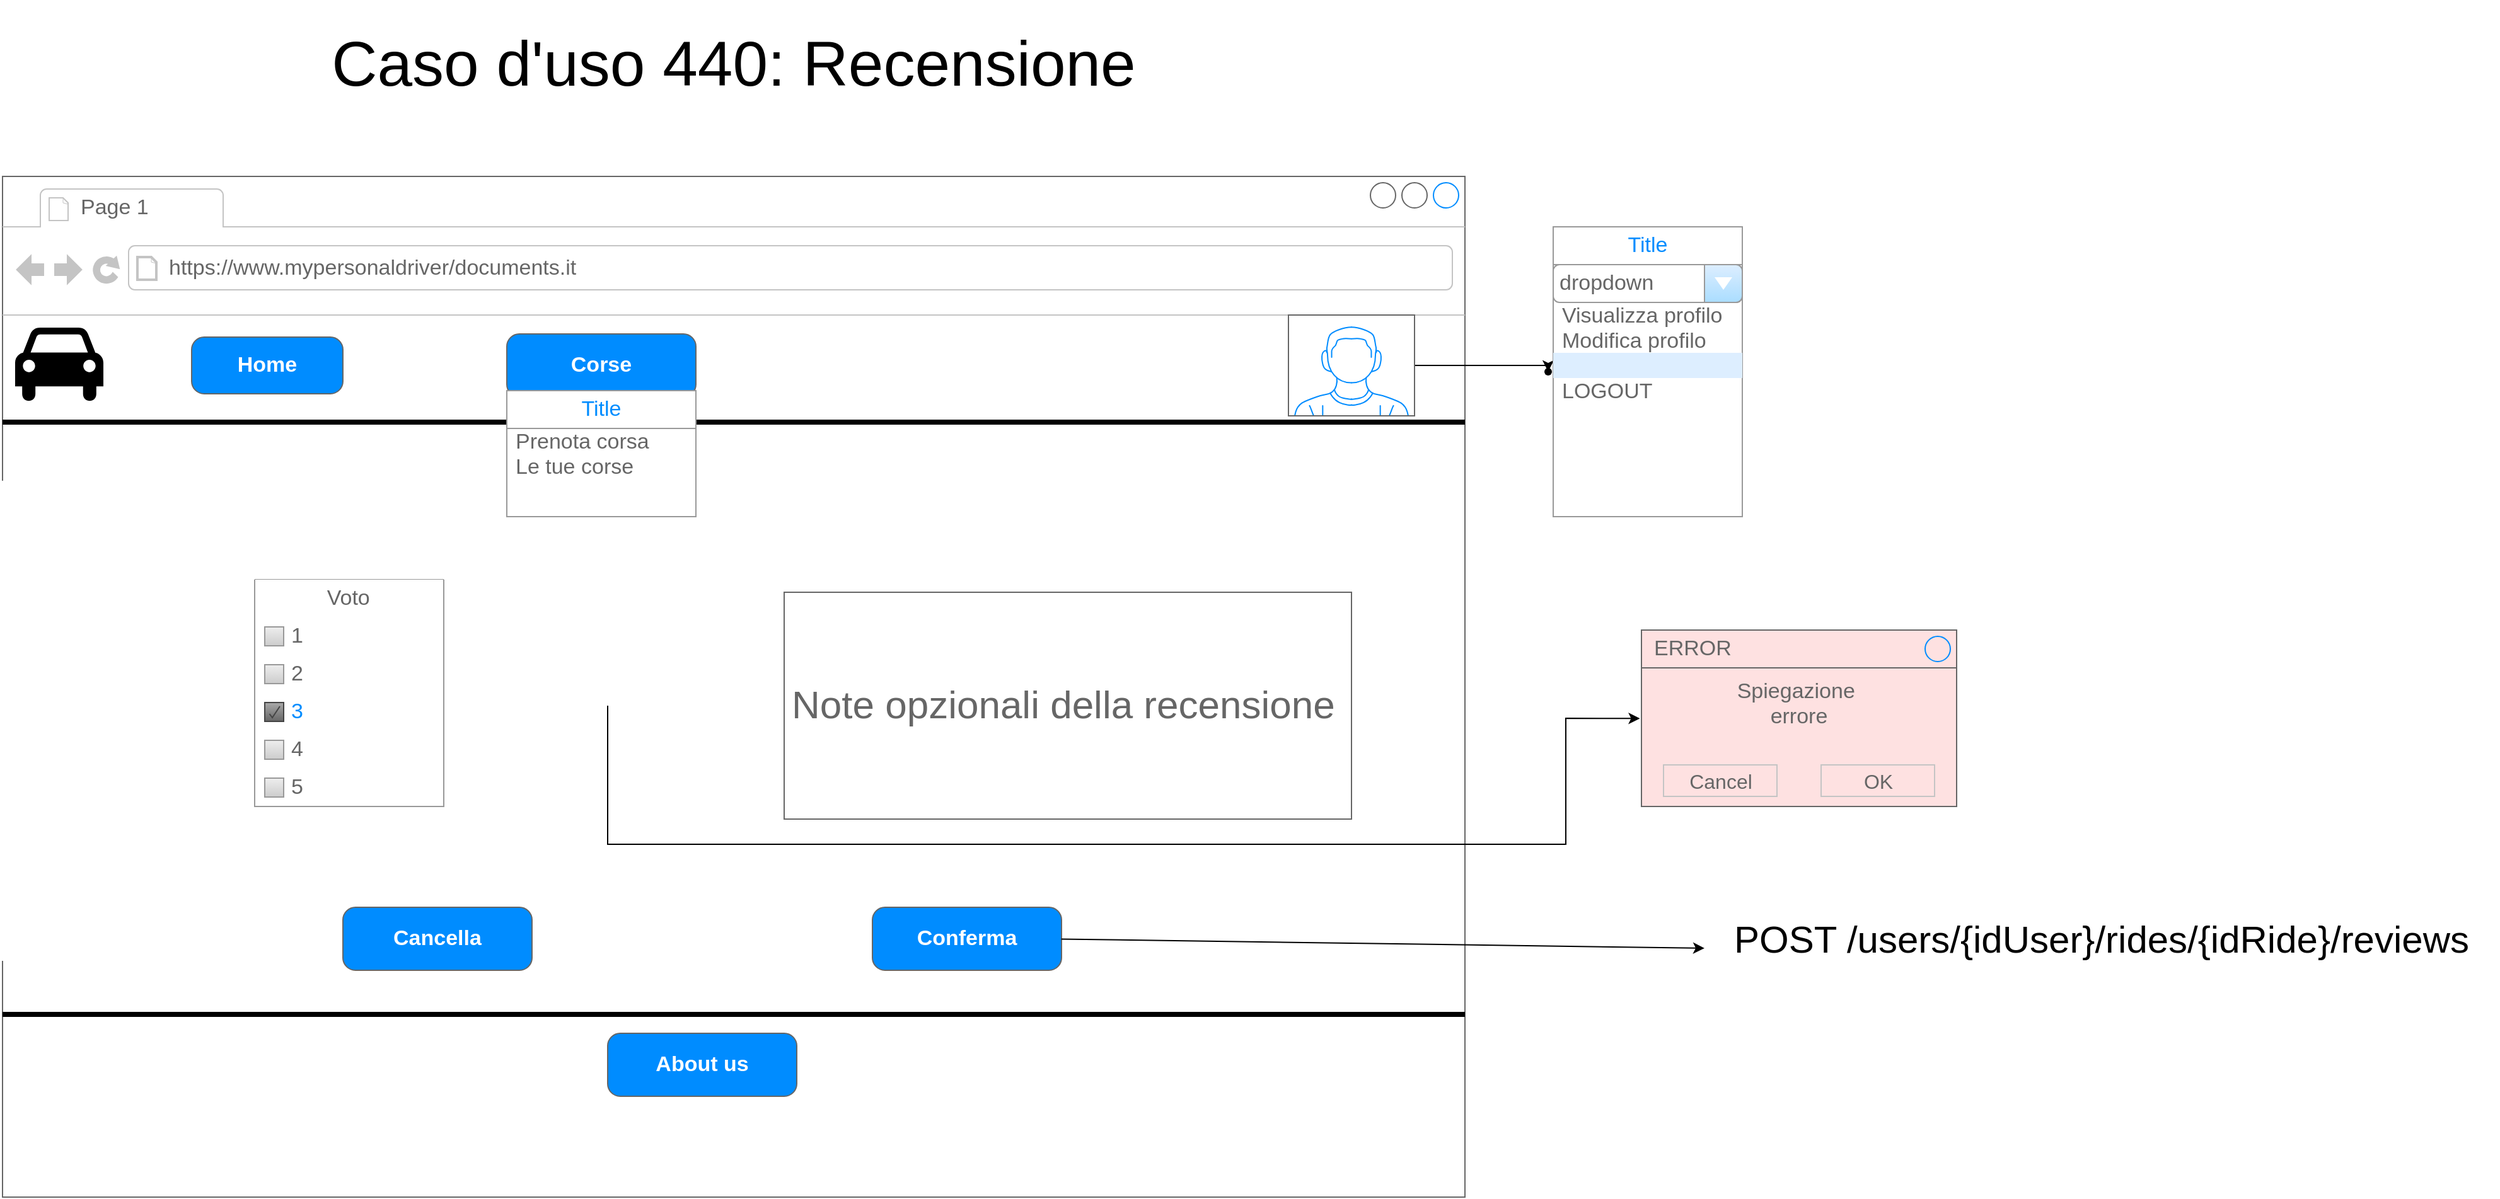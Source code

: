 <mxfile version="24.8.4">
  <diagram name="Pagina-1" id="EJrOZ2GIt7mjjmMNtmOI">
    <mxGraphModel dx="2139" dy="2207" grid="1" gridSize="10" guides="1" tooltips="1" connect="1" arrows="1" fold="1" page="1" pageScale="1" pageWidth="827" pageHeight="1169" math="0" shadow="0">
      <root>
        <mxCell id="0" />
        <mxCell id="1" parent="0" />
        <mxCell id="ErnYhEEOo7ahbGE3ESCM-1" value="" style="strokeWidth=1;shadow=0;dashed=0;align=center;html=1;shape=mxgraph.mockup.containers.browserWindow;rSize=0;strokeColor=#666666;strokeColor2=#008cff;strokeColor3=#c4c4c4;mainText=,;recursiveResize=0;" vertex="1" parent="1">
          <mxGeometry x="40" y="-10" width="1160" height="810" as="geometry" />
        </mxCell>
        <mxCell id="ErnYhEEOo7ahbGE3ESCM-2" value="Page 1" style="strokeWidth=1;shadow=0;dashed=0;align=center;html=1;shape=mxgraph.mockup.containers.anchor;fontSize=17;fontColor=#666666;align=left;whiteSpace=wrap;" vertex="1" parent="ErnYhEEOo7ahbGE3ESCM-1">
          <mxGeometry x="60" y="12" width="110" height="26" as="geometry" />
        </mxCell>
        <mxCell id="ErnYhEEOo7ahbGE3ESCM-3" value="https://www.mypersonaldriver/documents.it" style="strokeWidth=1;shadow=0;dashed=0;align=center;html=1;shape=mxgraph.mockup.containers.anchor;rSize=0;fontSize=17;fontColor=#666666;align=left;" vertex="1" parent="ErnYhEEOo7ahbGE3ESCM-1">
          <mxGeometry x="130" y="60" width="250" height="26" as="geometry" />
        </mxCell>
        <mxCell id="ErnYhEEOo7ahbGE3ESCM-6" value="" style="line;strokeWidth=4;html=1;perimeter=backbonePerimeter;points=[];outlineConnect=0;" vertex="1" parent="ErnYhEEOo7ahbGE3ESCM-1">
          <mxGeometry y="190" width="1160" height="10" as="geometry" />
        </mxCell>
        <mxCell id="ErnYhEEOo7ahbGE3ESCM-7" value="" style="shape=mxgraph.signs.transportation.car_4;html=1;pointerEvents=1;fillColor=#000000;strokeColor=none;verticalLabelPosition=bottom;verticalAlign=top;align=center;" vertex="1" parent="ErnYhEEOo7ahbGE3ESCM-1">
          <mxGeometry x="10" y="120" width="70" height="60" as="geometry" />
        </mxCell>
        <mxCell id="ErnYhEEOo7ahbGE3ESCM-8" value="Home" style="strokeWidth=1;shadow=0;dashed=0;align=center;html=1;shape=mxgraph.mockup.buttons.button;strokeColor=#666666;fontColor=#ffffff;mainText=;buttonStyle=round;fontSize=17;fontStyle=1;fillColor=#008cff;whiteSpace=wrap;" vertex="1" parent="ErnYhEEOo7ahbGE3ESCM-1">
          <mxGeometry x="150" y="127.5" width="120" height="45" as="geometry" />
        </mxCell>
        <mxCell id="ErnYhEEOo7ahbGE3ESCM-9" value="" style="line;strokeWidth=4;html=1;perimeter=backbonePerimeter;points=[];outlineConnect=0;" vertex="1" parent="ErnYhEEOo7ahbGE3ESCM-1">
          <mxGeometry y="660" width="1160" height="10" as="geometry" />
        </mxCell>
        <mxCell id="ErnYhEEOo7ahbGE3ESCM-10" value="About us" style="strokeWidth=1;shadow=0;dashed=0;align=center;html=1;shape=mxgraph.mockup.buttons.button;strokeColor=#666666;fontColor=#ffffff;mainText=;buttonStyle=round;fontSize=17;fontStyle=1;fillColor=#008cff;whiteSpace=wrap;" vertex="1" parent="ErnYhEEOo7ahbGE3ESCM-1">
          <mxGeometry x="480" y="680" width="150" height="50" as="geometry" />
        </mxCell>
        <mxCell id="ErnYhEEOo7ahbGE3ESCM-11" value="Corse" style="strokeWidth=1;shadow=0;dashed=0;align=center;html=1;shape=mxgraph.mockup.buttons.button;strokeColor=#666666;fontColor=#ffffff;mainText=;buttonStyle=round;fontSize=17;fontStyle=1;fillColor=#008cff;whiteSpace=wrap;" vertex="1" parent="ErnYhEEOo7ahbGE3ESCM-1">
          <mxGeometry x="400" y="125" width="150" height="50" as="geometry" />
        </mxCell>
        <mxCell id="ErnYhEEOo7ahbGE3ESCM-32" value="" style="swimlane;strokeColor=#999999;swimlaneFillColor=#FFFFFF;fillColor=#ffffff;fontColor=#666666;fontStyle=0;childLayout=stackLayout;horizontal=1;startSize=0;horizontalStack=0;resizeParent=1;resizeParentMax=0;resizeLast=0;collapsible=0;marginBottom=0;whiteSpace=wrap;html=1;" vertex="1" parent="ErnYhEEOo7ahbGE3ESCM-1">
          <mxGeometry x="200" y="320" width="150" height="180" as="geometry" />
        </mxCell>
        <mxCell id="ErnYhEEOo7ahbGE3ESCM-44" value="&amp;nbsp; &amp;nbsp; &amp;nbsp; Voto" style="text;strokeColor=none;align=left;verticalAlign=middle;spacingLeft=27;spacingRight=10;overflow=hidden;points=[[0,0.5],[1,0.5]];portConstraint=eastwest;rotatable=0;whiteSpace=wrap;html=1;fillColor=none;fontColor=inherit;fontSize=17;" vertex="1" parent="ErnYhEEOo7ahbGE3ESCM-32">
          <mxGeometry width="150" height="30" as="geometry" />
        </mxCell>
        <mxCell id="ErnYhEEOo7ahbGE3ESCM-33" value="1" style="text;strokeColor=none;align=left;verticalAlign=middle;spacingLeft=27;spacingRight=10;overflow=hidden;points=[[0,0.5],[1,0.5]];portConstraint=eastwest;rotatable=0;whiteSpace=wrap;html=1;fillColor=none;fontColor=inherit;fontSize=17;" vertex="1" parent="ErnYhEEOo7ahbGE3ESCM-32">
          <mxGeometry y="30" width="150" height="30" as="geometry" />
        </mxCell>
        <mxCell id="ErnYhEEOo7ahbGE3ESCM-34" value="" style="resizable=0;fillColor=#EEEEEE;strokeColor=#999999;gradientColor=#cccccc;html=1;" vertex="1" parent="ErnYhEEOo7ahbGE3ESCM-33">
          <mxGeometry y="0.5" width="15" height="15" relative="1" as="geometry">
            <mxPoint x="8" y="-7.5" as="offset" />
          </mxGeometry>
        </mxCell>
        <mxCell id="ErnYhEEOo7ahbGE3ESCM-35" value="2" style="text;strokeColor=none;align=left;verticalAlign=middle;spacingLeft=27;spacingRight=10;overflow=hidden;points=[[0,0.5],[1,0.5]];portConstraint=eastwest;rotatable=0;whiteSpace=wrap;html=1;rSize=5;fillColor=none;fontColor=inherit;fontSize=17;" vertex="1" parent="ErnYhEEOo7ahbGE3ESCM-32">
          <mxGeometry y="60" width="150" height="30" as="geometry" />
        </mxCell>
        <mxCell id="ErnYhEEOo7ahbGE3ESCM-36" value="" style="resizable=0;fillColor=#EEEEEE;strokeColor=#999999;gradientColor=#cccccc;html=1;" vertex="1" parent="ErnYhEEOo7ahbGE3ESCM-35">
          <mxGeometry y="0.5" width="15" height="15" relative="1" as="geometry">
            <mxPoint x="8" y="-7.5" as="offset" />
          </mxGeometry>
        </mxCell>
        <mxCell id="ErnYhEEOo7ahbGE3ESCM-37" value="3" style="text;strokeColor=none;align=left;verticalAlign=middle;spacingLeft=27;spacingRight=10;overflow=hidden;points=[[0,0.5],[1,0.5]];portConstraint=eastwest;rotatable=0;whiteSpace=wrap;html=1;rSize=5;fillColor=none;fontColor=#008CFF;fontSize=17;" vertex="1" parent="ErnYhEEOo7ahbGE3ESCM-32">
          <mxGeometry y="90" width="150" height="30" as="geometry" />
        </mxCell>
        <mxCell id="ErnYhEEOo7ahbGE3ESCM-38" value="" style="shape=mxgraph.mockup.forms.checkbox;resizable=0;fillColor=#AAAAAA;gradientColor=#666666;strokeColor=#444444;html=1;" vertex="1" parent="ErnYhEEOo7ahbGE3ESCM-37">
          <mxGeometry y="0.5" width="15" height="15" relative="1" as="geometry">
            <mxPoint x="8" y="-7.5" as="offset" />
          </mxGeometry>
        </mxCell>
        <mxCell id="ErnYhEEOo7ahbGE3ESCM-39" value="4" style="text;strokeColor=none;align=left;verticalAlign=middle;spacingLeft=27;spacingRight=10;overflow=hidden;points=[[0,0.5],[1,0.5]];portConstraint=eastwest;rotatable=0;whiteSpace=wrap;html=1;fillColor=none;fontColor=inherit;fontSize=17;" vertex="1" parent="ErnYhEEOo7ahbGE3ESCM-32">
          <mxGeometry y="120" width="150" height="30" as="geometry" />
        </mxCell>
        <mxCell id="ErnYhEEOo7ahbGE3ESCM-40" value="" style="resizable=0;fillColor=#EEEEEE;strokeColor=#999999;gradientColor=#cccccc;html=1;" vertex="1" parent="ErnYhEEOo7ahbGE3ESCM-39">
          <mxGeometry y="0.5" width="15" height="15" relative="1" as="geometry">
            <mxPoint x="8" y="-7.5" as="offset" />
          </mxGeometry>
        </mxCell>
        <mxCell id="ErnYhEEOo7ahbGE3ESCM-42" value="5" style="text;strokeColor=none;align=left;verticalAlign=middle;spacingLeft=27;spacingRight=10;overflow=hidden;points=[[0,0.5],[1,0.5]];portConstraint=eastwest;rotatable=0;whiteSpace=wrap;html=1;fillColor=none;fontColor=inherit;fontSize=17;" vertex="1" parent="ErnYhEEOo7ahbGE3ESCM-32">
          <mxGeometry y="150" width="150" height="30" as="geometry" />
        </mxCell>
        <mxCell id="ErnYhEEOo7ahbGE3ESCM-43" value="" style="resizable=0;fillColor=#EEEEEE;strokeColor=#999999;gradientColor=#cccccc;html=1;" vertex="1" parent="ErnYhEEOo7ahbGE3ESCM-42">
          <mxGeometry y="0.5" width="15" height="15" relative="1" as="geometry">
            <mxPoint x="8" y="-7.5" as="offset" />
          </mxGeometry>
        </mxCell>
        <mxCell id="ErnYhEEOo7ahbGE3ESCM-45" value="&lt;font style=&quot;font-size: 31px;&quot;&gt;Note opzionali della recensione&lt;/font&gt;" style="strokeWidth=1;shadow=0;dashed=0;align=center;html=1;shape=mxgraph.mockup.text.textBox;fontColor=#666666;align=left;fontSize=17;spacingLeft=4;spacingTop=-3;whiteSpace=wrap;strokeColor=#666666;mainText=" vertex="1" parent="ErnYhEEOo7ahbGE3ESCM-1">
          <mxGeometry x="620" y="330" width="450" height="180" as="geometry" />
        </mxCell>
        <mxCell id="ErnYhEEOo7ahbGE3ESCM-48" value="" style="endArrow=classic;html=1;rounded=0;entryX=-0.005;entryY=0.501;entryDx=0;entryDy=0;entryPerimeter=0;" edge="1" parent="ErnYhEEOo7ahbGE3ESCM-1" target="ErnYhEEOo7ahbGE3ESCM-12">
          <mxGeometry width="50" height="50" relative="1" as="geometry">
            <mxPoint x="480" y="420" as="sourcePoint" />
            <mxPoint x="1240" y="427" as="targetPoint" />
            <Array as="points">
              <mxPoint x="480" y="530" />
              <mxPoint x="1240" y="530" />
              <mxPoint x="1240" y="430" />
            </Array>
          </mxGeometry>
        </mxCell>
        <mxCell id="ErnYhEEOo7ahbGE3ESCM-49" value="Cancella" style="strokeWidth=1;shadow=0;dashed=0;align=center;html=1;shape=mxgraph.mockup.buttons.button;strokeColor=#666666;fontColor=#ffffff;mainText=;buttonStyle=round;fontSize=17;fontStyle=1;fillColor=#008cff;whiteSpace=wrap;" vertex="1" parent="ErnYhEEOo7ahbGE3ESCM-1">
          <mxGeometry x="270" y="580" width="150" height="50" as="geometry" />
        </mxCell>
        <mxCell id="ErnYhEEOo7ahbGE3ESCM-50" value="Conferma" style="strokeWidth=1;shadow=0;dashed=0;align=center;html=1;shape=mxgraph.mockup.buttons.button;strokeColor=#666666;fontColor=#ffffff;mainText=;buttonStyle=round;fontSize=17;fontStyle=1;fillColor=#008cff;whiteSpace=wrap;" vertex="1" parent="ErnYhEEOo7ahbGE3ESCM-1">
          <mxGeometry x="690" y="580" width="150" height="50" as="geometry" />
        </mxCell>
        <mxCell id="ErnYhEEOo7ahbGE3ESCM-18" value="" style="shape=waypoint;sketch=0;size=6;pointerEvents=1;points=[];fillColor=default;resizable=0;rotatable=0;perimeter=centerPerimeter;snapToPoint=1;" vertex="1" parent="1">
          <mxGeometry x="1256" y="135" width="20" height="20" as="geometry" />
        </mxCell>
        <mxCell id="ErnYhEEOo7ahbGE3ESCM-19" value="" style="edgeStyle=orthogonalEdgeStyle;rounded=0;orthogonalLoop=1;jettySize=auto;html=1;" edge="1" parent="1" source="ErnYhEEOo7ahbGE3ESCM-17" target="ErnYhEEOo7ahbGE3ESCM-18">
          <mxGeometry relative="1" as="geometry">
            <mxPoint x="1090" y="145" as="sourcePoint" />
            <Array as="points">
              <mxPoint x="1266" y="140" />
            </Array>
          </mxGeometry>
        </mxCell>
        <mxCell id="ErnYhEEOo7ahbGE3ESCM-20" value="Title" style="swimlane;strokeColor=#999999;swimlaneFillColor=#FFFFFF;fillColor=#ffffff;fontColor=#008CFF;fontStyle=0;childLayout=stackLayout;horizontal=1;startSize=30;horizontalStack=0;resizeParent=1;resizeParentMax=0;resizeLast=0;collapsible=0;marginBottom=0;whiteSpace=wrap;html=1;fontSize=17;" vertex="1" parent="1">
          <mxGeometry x="440" y="160" width="150" height="100" as="geometry" />
        </mxCell>
        <mxCell id="ErnYhEEOo7ahbGE3ESCM-21" value="Prenota corsa" style="text;spacing=0;strokeColor=none;align=left;verticalAlign=middle;spacingLeft=7;spacingRight=10;overflow=hidden;points=[[0,0.5],[1,0.5]];portConstraint=eastwest;rotatable=0;whiteSpace=wrap;html=1;fillColor=none;fontColor=#666666;fontSize=17;" vertex="1" parent="ErnYhEEOo7ahbGE3ESCM-20">
          <mxGeometry y="30" width="150" height="20" as="geometry" />
        </mxCell>
        <mxCell id="ErnYhEEOo7ahbGE3ESCM-22" value="Le tue corse" style="text;spacing=0;strokeColor=none;align=left;verticalAlign=middle;spacingLeft=7;spacingRight=10;overflow=hidden;points=[[0,0.5],[1,0.5]];portConstraint=eastwest;rotatable=0;whiteSpace=wrap;html=1;rSize=5;fillColor=none;fontColor=#666666;fontSize=17;" vertex="1" parent="ErnYhEEOo7ahbGE3ESCM-20">
          <mxGeometry y="50" width="150" height="20" as="geometry" />
        </mxCell>
        <mxCell id="ErnYhEEOo7ahbGE3ESCM-23" value="" style="text;spacing=0;strokeColor=none;align=left;verticalAlign=middle;spacingLeft=7;spacingRight=10;overflow=hidden;points=[[0,0.5],[1,0.5]];portConstraint=eastwest;rotatable=0;whiteSpace=wrap;html=1;fillColor=none;fontColor=#666666;fontSize=17;" vertex="1" parent="ErnYhEEOo7ahbGE3ESCM-20">
          <mxGeometry y="70" width="150" height="30" as="geometry" />
        </mxCell>
        <mxCell id="ErnYhEEOo7ahbGE3ESCM-24" value="Title" style="swimlane;strokeColor=#999999;swimlaneFillColor=#FFFFFF;fillColor=#ffffff;fontColor=#008CFF;fontStyle=0;childLayout=stackLayout;horizontal=1;startSize=30;horizontalStack=0;resizeParent=1;resizeParentMax=0;resizeLast=0;collapsible=0;marginBottom=0;whiteSpace=wrap;html=1;fontSize=17;" vertex="1" parent="1">
          <mxGeometry x="1270" y="30" width="150" height="230" as="geometry" />
        </mxCell>
        <mxCell id="ErnYhEEOo7ahbGE3ESCM-25" value="dropdown" style="strokeWidth=1;shadow=0;dashed=0;align=center;html=1;shape=mxgraph.mockup.forms.comboBox;strokeColor=#999999;fillColor=#ddeeff;align=left;fillColor2=#aaddff;mainText=;fontColor=#666666;fontSize=17;spacingLeft=3;" vertex="1" parent="ErnYhEEOo7ahbGE3ESCM-24">
          <mxGeometry y="30" width="150" height="30" as="geometry" />
        </mxCell>
        <mxCell id="ErnYhEEOo7ahbGE3ESCM-26" value="Visualizza profilo" style="text;spacing=0;strokeColor=none;align=left;verticalAlign=middle;spacingLeft=7;spacingRight=10;overflow=hidden;points=[[0,0.5],[1,0.5]];portConstraint=eastwest;rotatable=0;whiteSpace=wrap;html=1;fillColor=none;fontColor=#666666;fontSize=17;" vertex="1" parent="ErnYhEEOo7ahbGE3ESCM-24">
          <mxGeometry y="60" width="150" height="20" as="geometry" />
        </mxCell>
        <mxCell id="ErnYhEEOo7ahbGE3ESCM-27" value="Modifica profilo" style="text;spacing=0;strokeColor=none;align=left;verticalAlign=middle;spacingLeft=7;spacingRight=10;overflow=hidden;points=[[0,0.5],[1,0.5]];portConstraint=eastwest;rotatable=0;whiteSpace=wrap;html=1;rSize=5;fillColor=none;fontColor=#666666;fontSize=17;" vertex="1" parent="ErnYhEEOo7ahbGE3ESCM-24">
          <mxGeometry y="80" width="150" height="20" as="geometry" />
        </mxCell>
        <mxCell id="ErnYhEEOo7ahbGE3ESCM-28" value="" style="text;spacing=0;strokeColor=none;align=left;verticalAlign=middle;spacingLeft=7;spacingRight=10;overflow=hidden;points=[[0,0.5],[1,0.5]];portConstraint=eastwest;rotatable=0;whiteSpace=wrap;html=1;rSize=5;fillColor=#DDEEFF;fontColor=#666666;fontSize=17;" vertex="1" parent="ErnYhEEOo7ahbGE3ESCM-24">
          <mxGeometry y="100" width="150" height="20" as="geometry" />
        </mxCell>
        <mxCell id="ErnYhEEOo7ahbGE3ESCM-29" value="LOGOUT" style="text;spacing=0;strokeColor=none;align=left;verticalAlign=middle;spacingLeft=7;spacingRight=10;overflow=hidden;points=[[0,0.5],[1,0.5]];portConstraint=eastwest;rotatable=0;whiteSpace=wrap;html=1;fillColor=none;fontColor=#666666;fontSize=17;" vertex="1" parent="ErnYhEEOo7ahbGE3ESCM-24">
          <mxGeometry y="120" width="150" height="20" as="geometry" />
        </mxCell>
        <mxCell id="ErnYhEEOo7ahbGE3ESCM-30" value="" style="text;spacing=0;strokeColor=none;align=left;verticalAlign=middle;spacingLeft=7;spacingRight=10;overflow=hidden;points=[[0,0.5],[1,0.5]];portConstraint=eastwest;rotatable=0;whiteSpace=wrap;html=1;fillColor=none;fontColor=#666666;fontSize=17;" vertex="1" parent="ErnYhEEOo7ahbGE3ESCM-24">
          <mxGeometry y="140" width="150" height="90" as="geometry" />
        </mxCell>
        <mxCell id="ErnYhEEOo7ahbGE3ESCM-12" value="Spiegazione&amp;nbsp;&lt;div&gt;errore&lt;/div&gt;" style="strokeWidth=1;shadow=0;dashed=0;align=center;html=1;shape=mxgraph.mockup.containers.rrect;rSize=0;strokeColor=#666666;fontColor=#666666;fontSize=17;verticalAlign=top;whiteSpace=wrap;fillColor=#fee1e1;spacingTop=32;" vertex="1" parent="1">
          <mxGeometry x="1340" y="350" width="250" height="140" as="geometry" />
        </mxCell>
        <mxCell id="ErnYhEEOo7ahbGE3ESCM-13" value="ERROR" style="strokeWidth=1;shadow=0;dashed=0;align=center;html=1;shape=mxgraph.mockup.containers.rrect;rSize=0;fontSize=17;fontColor=#666666;strokeColor=#666666;align=left;spacingLeft=8;fillColor=none;resizeWidth=1;whiteSpace=wrap;" vertex="1" parent="ErnYhEEOo7ahbGE3ESCM-12">
          <mxGeometry width="250" height="30" relative="1" as="geometry" />
        </mxCell>
        <mxCell id="ErnYhEEOo7ahbGE3ESCM-14" value="" style="shape=ellipse;strokeColor=#008cff;resizable=0;fillColor=none;html=1;" vertex="1" parent="ErnYhEEOo7ahbGE3ESCM-13">
          <mxGeometry x="1" y="0.5" width="20" height="20" relative="1" as="geometry">
            <mxPoint x="-25" y="-10" as="offset" />
          </mxGeometry>
        </mxCell>
        <mxCell id="ErnYhEEOo7ahbGE3ESCM-15" value="Cancel" style="strokeWidth=1;shadow=0;dashed=0;align=center;html=1;shape=mxgraph.mockup.containers.rrect;rSize=0;fontSize=16;fontColor=#666666;strokeColor=#c4c4c4;whiteSpace=wrap;fillColor=none;" vertex="1" parent="ErnYhEEOo7ahbGE3ESCM-12">
          <mxGeometry x="0.25" y="1" width="90" height="25" relative="1" as="geometry">
            <mxPoint x="-45" y="-33" as="offset" />
          </mxGeometry>
        </mxCell>
        <mxCell id="ErnYhEEOo7ahbGE3ESCM-16" value="OK" style="strokeWidth=1;shadow=0;dashed=0;align=center;html=1;shape=mxgraph.mockup.containers.rrect;rSize=0;fontSize=16;fontColor=#666666;strokeColor=#c4c4c4;whiteSpace=wrap;fillColor=none;" vertex="1" parent="ErnYhEEOo7ahbGE3ESCM-12">
          <mxGeometry x="0.75" y="1" width="90" height="25" relative="1" as="geometry">
            <mxPoint x="-45" y="-33" as="offset" />
          </mxGeometry>
        </mxCell>
        <mxCell id="ErnYhEEOo7ahbGE3ESCM-31" value="" style="edgeStyle=orthogonalEdgeStyle;rounded=0;orthogonalLoop=1;jettySize=auto;html=1;" edge="1" parent="1" target="ErnYhEEOo7ahbGE3ESCM-17">
          <mxGeometry relative="1" as="geometry">
            <mxPoint x="1090" y="145" as="sourcePoint" />
            <mxPoint x="1266" y="145" as="targetPoint" />
          </mxGeometry>
        </mxCell>
        <mxCell id="ErnYhEEOo7ahbGE3ESCM-17" value="" style="verticalLabelPosition=bottom;shadow=0;dashed=0;align=center;html=1;verticalAlign=top;strokeWidth=1;shape=mxgraph.mockup.containers.userMale;strokeColor=#666666;strokeColor2=#008cff;" vertex="1" parent="1">
          <mxGeometry x="1060" y="100" width="100" height="80" as="geometry" />
        </mxCell>
        <mxCell id="ErnYhEEOo7ahbGE3ESCM-53" value="&lt;font style=&quot;font-size: 50px;&quot;&gt;Caso d&#39;uso 440: Recensione&lt;/font&gt;" style="text;html=1;align=center;verticalAlign=middle;whiteSpace=wrap;rounded=0;" vertex="1" parent="1">
          <mxGeometry x="40" y="-150" width="1160" height="100" as="geometry" />
        </mxCell>
        <mxCell id="ErnYhEEOo7ahbGE3ESCM-54" value="&lt;span style=&quot;font-size: 30px;&quot;&gt;POST /users/{idUser}/rides/{idRide}/reviews&lt;/span&gt;" style="text;html=1;align=center;verticalAlign=middle;whiteSpace=wrap;rounded=0;" vertex="1" parent="1">
          <mxGeometry x="1390" y="580" width="630" height="30" as="geometry" />
        </mxCell>
        <mxCell id="ErnYhEEOo7ahbGE3ESCM-55" value="" style="endArrow=classic;html=1;rounded=0;exitX=0.999;exitY=0.505;exitDx=0;exitDy=0;exitPerimeter=0;entryX=0;entryY=0.75;entryDx=0;entryDy=0;" edge="1" parent="1" source="ErnYhEEOo7ahbGE3ESCM-50" target="ErnYhEEOo7ahbGE3ESCM-54">
          <mxGeometry width="50" height="50" relative="1" as="geometry">
            <mxPoint x="660" y="430" as="sourcePoint" />
            <mxPoint x="710" y="380" as="targetPoint" />
            <Array as="points" />
          </mxGeometry>
        </mxCell>
      </root>
    </mxGraphModel>
  </diagram>
</mxfile>
